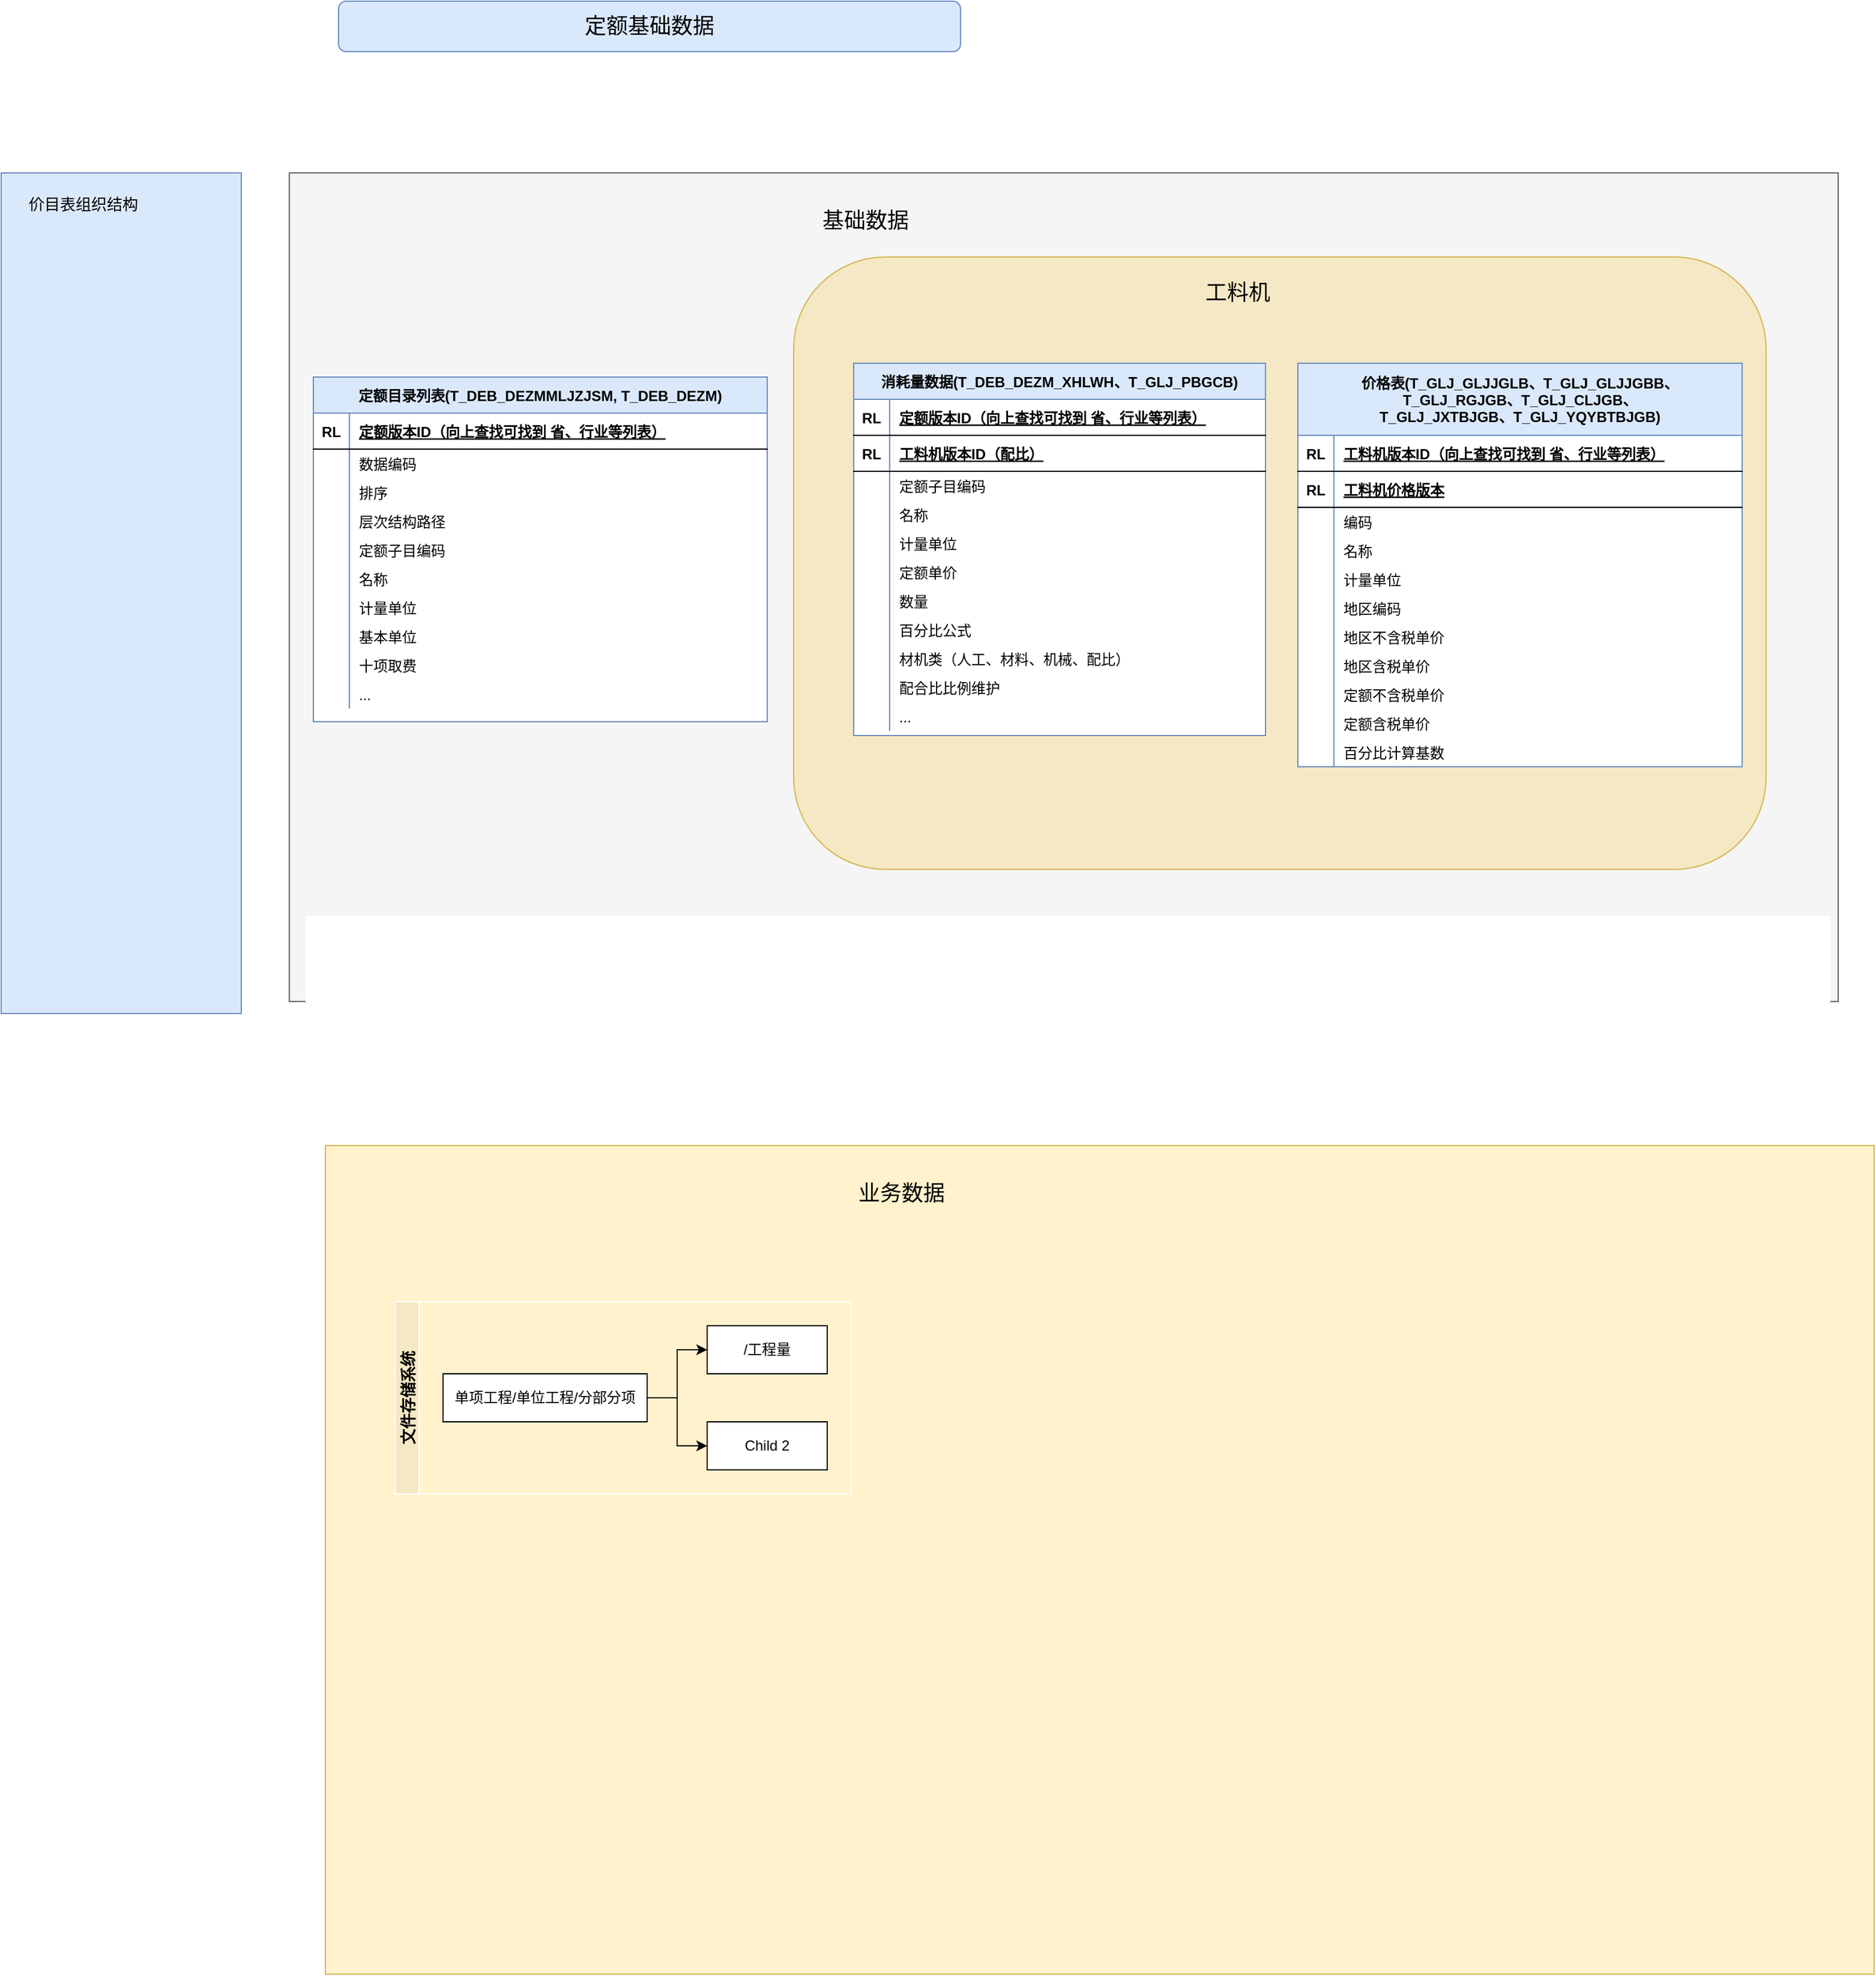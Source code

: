 <mxfile version="15.3.7" type="github">
  <diagram id="z3O7KY8zu0FNePKKX8sA" name="第 1 页">
    <mxGraphModel dx="1782" dy="1140" grid="1" gridSize="10" guides="1" tooltips="1" connect="1" arrows="1" fold="1" page="1" pageScale="1" pageWidth="827" pageHeight="1169" math="0" shadow="0">
      <root>
        <mxCell id="0" />
        <mxCell id="1" parent="0" />
        <mxCell id="youQ26tibhnT-pj0xiDj-103" value="" style="rounded=0;whiteSpace=wrap;html=1;shadow=0;sketch=0;fontSize=13;fillColor=#f5f5f5;strokeColor=#666666;fontColor=#333333;" vertex="1" parent="1">
          <mxGeometry x="260" y="150" width="1290" height="690" as="geometry" />
        </mxCell>
        <mxCell id="youQ26tibhnT-pj0xiDj-1" value="&lt;font style=&quot;font-size: 18px&quot;&gt;定额基础数据&lt;/font&gt;" style="rounded=1;whiteSpace=wrap;html=1;fontFamily=Verdana;fontSize=9;fontColor=#000000;fillColor=#dae8fc;strokeColor=#6c8ebf;" vertex="1" parent="1">
          <mxGeometry x="301" y="7" width="518" height="42" as="geometry" />
        </mxCell>
        <mxCell id="youQ26tibhnT-pj0xiDj-2" value="定额目录列表(T_DEB_DEZMMLJZJSM, T_DEB_DEZM)" style="shape=table;startSize=30;container=1;collapsible=1;childLayout=tableLayout;fixedRows=1;rowLines=0;fontStyle=1;align=center;resizeLast=1;fillColor=#dae8fc;strokeColor=#6c8ebf;shadow=0;rounded=0;sketch=0;swimlaneFillColor=default;" vertex="1" parent="1">
          <mxGeometry x="280" y="320" width="378" height="287" as="geometry">
            <mxRectangle x="770" y="98" width="140" height="28" as="alternateBounds" />
          </mxGeometry>
        </mxCell>
        <mxCell id="youQ26tibhnT-pj0xiDj-3" value="" style="shape=partialRectangle;collapsible=0;dropTarget=0;pointerEvents=0;fillColor=none;top=0;left=0;bottom=1;right=0;points=[[0,0.5],[1,0.5]];portConstraint=eastwest;" vertex="1" parent="youQ26tibhnT-pj0xiDj-2">
          <mxGeometry y="30" width="378" height="30" as="geometry" />
        </mxCell>
        <mxCell id="youQ26tibhnT-pj0xiDj-4" value="RL" style="shape=partialRectangle;connectable=0;fillColor=none;top=0;left=0;bottom=0;right=0;fontStyle=1;overflow=hidden;" vertex="1" parent="youQ26tibhnT-pj0xiDj-3">
          <mxGeometry width="30" height="30" as="geometry">
            <mxRectangle width="30" height="30" as="alternateBounds" />
          </mxGeometry>
        </mxCell>
        <mxCell id="youQ26tibhnT-pj0xiDj-5" value="定额版本ID（向上查找可找到 省、行业等列表）" style="shape=partialRectangle;connectable=0;fillColor=none;top=0;left=0;bottom=0;right=0;align=left;spacingLeft=6;fontStyle=5;overflow=hidden;" vertex="1" parent="youQ26tibhnT-pj0xiDj-3">
          <mxGeometry x="30" width="348" height="30" as="geometry">
            <mxRectangle width="348" height="30" as="alternateBounds" />
          </mxGeometry>
        </mxCell>
        <mxCell id="youQ26tibhnT-pj0xiDj-6" value="" style="shape=partialRectangle;collapsible=0;dropTarget=0;pointerEvents=0;fillColor=none;top=0;left=0;bottom=0;right=0;points=[[0,0.5],[1,0.5]];portConstraint=eastwest;" vertex="1" parent="youQ26tibhnT-pj0xiDj-2">
          <mxGeometry y="60" width="378" height="24" as="geometry" />
        </mxCell>
        <mxCell id="youQ26tibhnT-pj0xiDj-7" value="" style="shape=partialRectangle;connectable=0;fillColor=none;top=0;left=0;bottom=0;right=0;editable=1;overflow=hidden;" vertex="1" parent="youQ26tibhnT-pj0xiDj-6">
          <mxGeometry width="30" height="24" as="geometry">
            <mxRectangle width="30" height="24" as="alternateBounds" />
          </mxGeometry>
        </mxCell>
        <mxCell id="youQ26tibhnT-pj0xiDj-8" value="数据编码" style="shape=partialRectangle;connectable=0;fillColor=none;top=0;left=0;bottom=0;right=0;align=left;spacingLeft=6;overflow=hidden;" vertex="1" parent="youQ26tibhnT-pj0xiDj-6">
          <mxGeometry x="30" width="348" height="24" as="geometry">
            <mxRectangle width="348" height="24" as="alternateBounds" />
          </mxGeometry>
        </mxCell>
        <mxCell id="youQ26tibhnT-pj0xiDj-9" value="" style="shape=partialRectangle;collapsible=0;dropTarget=0;pointerEvents=0;fillColor=none;top=0;left=0;bottom=0;right=0;points=[[0,0.5],[1,0.5]];portConstraint=eastwest;" vertex="1" parent="youQ26tibhnT-pj0xiDj-2">
          <mxGeometry y="84" width="378" height="24" as="geometry" />
        </mxCell>
        <mxCell id="youQ26tibhnT-pj0xiDj-10" value="" style="shape=partialRectangle;connectable=0;fillColor=none;top=0;left=0;bottom=0;right=0;editable=1;overflow=hidden;" vertex="1" parent="youQ26tibhnT-pj0xiDj-9">
          <mxGeometry width="30" height="24" as="geometry">
            <mxRectangle width="30" height="24" as="alternateBounds" />
          </mxGeometry>
        </mxCell>
        <mxCell id="youQ26tibhnT-pj0xiDj-11" value="排序" style="shape=partialRectangle;connectable=0;fillColor=none;top=0;left=0;bottom=0;right=0;align=left;spacingLeft=6;overflow=hidden;" vertex="1" parent="youQ26tibhnT-pj0xiDj-9">
          <mxGeometry x="30" width="348" height="24" as="geometry">
            <mxRectangle width="348" height="24" as="alternateBounds" />
          </mxGeometry>
        </mxCell>
        <mxCell id="youQ26tibhnT-pj0xiDj-12" value="" style="shape=partialRectangle;collapsible=0;dropTarget=0;pointerEvents=0;fillColor=none;top=0;left=0;bottom=0;right=0;points=[[0,0.5],[1,0.5]];portConstraint=eastwest;" vertex="1" parent="youQ26tibhnT-pj0xiDj-2">
          <mxGeometry y="108" width="378" height="24" as="geometry" />
        </mxCell>
        <mxCell id="youQ26tibhnT-pj0xiDj-13" value="" style="shape=partialRectangle;connectable=0;fillColor=none;top=0;left=0;bottom=0;right=0;editable=1;overflow=hidden;" vertex="1" parent="youQ26tibhnT-pj0xiDj-12">
          <mxGeometry width="30" height="24" as="geometry">
            <mxRectangle width="30" height="24" as="alternateBounds" />
          </mxGeometry>
        </mxCell>
        <mxCell id="youQ26tibhnT-pj0xiDj-14" value="层次结构路径" style="shape=partialRectangle;connectable=0;fillColor=none;top=0;left=0;bottom=0;right=0;align=left;spacingLeft=6;overflow=hidden;" vertex="1" parent="youQ26tibhnT-pj0xiDj-12">
          <mxGeometry x="30" width="348" height="24" as="geometry">
            <mxRectangle width="348" height="24" as="alternateBounds" />
          </mxGeometry>
        </mxCell>
        <mxCell id="youQ26tibhnT-pj0xiDj-15" value="" style="shape=partialRectangle;collapsible=0;dropTarget=0;pointerEvents=0;fillColor=none;top=0;left=0;bottom=0;right=0;points=[[0,0.5],[1,0.5]];portConstraint=eastwest;" vertex="1" parent="youQ26tibhnT-pj0xiDj-2">
          <mxGeometry y="132" width="378" height="24" as="geometry" />
        </mxCell>
        <mxCell id="youQ26tibhnT-pj0xiDj-16" value="" style="shape=partialRectangle;connectable=0;fillColor=none;top=0;left=0;bottom=0;right=0;editable=1;overflow=hidden;" vertex="1" parent="youQ26tibhnT-pj0xiDj-15">
          <mxGeometry width="30" height="24" as="geometry">
            <mxRectangle width="30" height="24" as="alternateBounds" />
          </mxGeometry>
        </mxCell>
        <mxCell id="youQ26tibhnT-pj0xiDj-17" value="定额子目编码" style="shape=partialRectangle;connectable=0;fillColor=none;top=0;left=0;bottom=0;right=0;align=left;spacingLeft=6;overflow=hidden;" vertex="1" parent="youQ26tibhnT-pj0xiDj-15">
          <mxGeometry x="30" width="348" height="24" as="geometry">
            <mxRectangle width="348" height="24" as="alternateBounds" />
          </mxGeometry>
        </mxCell>
        <mxCell id="youQ26tibhnT-pj0xiDj-18" value="" style="shape=partialRectangle;collapsible=0;dropTarget=0;pointerEvents=0;fillColor=none;top=0;left=0;bottom=0;right=0;points=[[0,0.5],[1,0.5]];portConstraint=eastwest;" vertex="1" parent="youQ26tibhnT-pj0xiDj-2">
          <mxGeometry y="156" width="378" height="24" as="geometry" />
        </mxCell>
        <mxCell id="youQ26tibhnT-pj0xiDj-19" value="" style="shape=partialRectangle;connectable=0;fillColor=none;top=0;left=0;bottom=0;right=0;editable=1;overflow=hidden;" vertex="1" parent="youQ26tibhnT-pj0xiDj-18">
          <mxGeometry width="30" height="24" as="geometry">
            <mxRectangle width="30" height="24" as="alternateBounds" />
          </mxGeometry>
        </mxCell>
        <mxCell id="youQ26tibhnT-pj0xiDj-20" value="名称" style="shape=partialRectangle;connectable=0;fillColor=none;top=0;left=0;bottom=0;right=0;align=left;spacingLeft=6;overflow=hidden;" vertex="1" parent="youQ26tibhnT-pj0xiDj-18">
          <mxGeometry x="30" width="348" height="24" as="geometry">
            <mxRectangle width="348" height="24" as="alternateBounds" />
          </mxGeometry>
        </mxCell>
        <mxCell id="youQ26tibhnT-pj0xiDj-21" value="" style="shape=partialRectangle;collapsible=0;dropTarget=0;pointerEvents=0;fillColor=none;top=0;left=0;bottom=0;right=0;points=[[0,0.5],[1,0.5]];portConstraint=eastwest;" vertex="1" parent="youQ26tibhnT-pj0xiDj-2">
          <mxGeometry y="180" width="378" height="24" as="geometry" />
        </mxCell>
        <mxCell id="youQ26tibhnT-pj0xiDj-22" value="" style="shape=partialRectangle;connectable=0;fillColor=none;top=0;left=0;bottom=0;right=0;editable=1;overflow=hidden;" vertex="1" parent="youQ26tibhnT-pj0xiDj-21">
          <mxGeometry width="30" height="24" as="geometry">
            <mxRectangle width="30" height="24" as="alternateBounds" />
          </mxGeometry>
        </mxCell>
        <mxCell id="youQ26tibhnT-pj0xiDj-23" value="计量单位" style="shape=partialRectangle;connectable=0;fillColor=none;top=0;left=0;bottom=0;right=0;align=left;spacingLeft=6;overflow=hidden;" vertex="1" parent="youQ26tibhnT-pj0xiDj-21">
          <mxGeometry x="30" width="348" height="24" as="geometry">
            <mxRectangle width="348" height="24" as="alternateBounds" />
          </mxGeometry>
        </mxCell>
        <mxCell id="youQ26tibhnT-pj0xiDj-24" value="" style="shape=partialRectangle;collapsible=0;dropTarget=0;pointerEvents=0;fillColor=none;top=0;left=0;bottom=0;right=0;points=[[0,0.5],[1,0.5]];portConstraint=eastwest;" vertex="1" parent="youQ26tibhnT-pj0xiDj-2">
          <mxGeometry y="204" width="378" height="24" as="geometry" />
        </mxCell>
        <mxCell id="youQ26tibhnT-pj0xiDj-25" value="" style="shape=partialRectangle;connectable=0;fillColor=none;top=0;left=0;bottom=0;right=0;editable=1;overflow=hidden;" vertex="1" parent="youQ26tibhnT-pj0xiDj-24">
          <mxGeometry width="30" height="24" as="geometry">
            <mxRectangle width="30" height="24" as="alternateBounds" />
          </mxGeometry>
        </mxCell>
        <mxCell id="youQ26tibhnT-pj0xiDj-26" value="基本单位" style="shape=partialRectangle;connectable=0;fillColor=none;top=0;left=0;bottom=0;right=0;align=left;spacingLeft=6;overflow=hidden;" vertex="1" parent="youQ26tibhnT-pj0xiDj-24">
          <mxGeometry x="30" width="348" height="24" as="geometry">
            <mxRectangle width="348" height="24" as="alternateBounds" />
          </mxGeometry>
        </mxCell>
        <mxCell id="youQ26tibhnT-pj0xiDj-27" value="" style="shape=partialRectangle;collapsible=0;dropTarget=0;pointerEvents=0;fillColor=none;top=0;left=0;bottom=0;right=0;points=[[0,0.5],[1,0.5]];portConstraint=eastwest;" vertex="1" parent="youQ26tibhnT-pj0xiDj-2">
          <mxGeometry y="228" width="378" height="24" as="geometry" />
        </mxCell>
        <mxCell id="youQ26tibhnT-pj0xiDj-28" value="" style="shape=partialRectangle;connectable=0;fillColor=none;top=0;left=0;bottom=0;right=0;editable=1;overflow=hidden;" vertex="1" parent="youQ26tibhnT-pj0xiDj-27">
          <mxGeometry width="30" height="24" as="geometry">
            <mxRectangle width="30" height="24" as="alternateBounds" />
          </mxGeometry>
        </mxCell>
        <mxCell id="youQ26tibhnT-pj0xiDj-29" value="十项取费" style="shape=partialRectangle;connectable=0;fillColor=none;top=0;left=0;bottom=0;right=0;align=left;spacingLeft=6;overflow=hidden;" vertex="1" parent="youQ26tibhnT-pj0xiDj-27">
          <mxGeometry x="30" width="348" height="24" as="geometry">
            <mxRectangle width="348" height="24" as="alternateBounds" />
          </mxGeometry>
        </mxCell>
        <mxCell id="youQ26tibhnT-pj0xiDj-30" value="" style="shape=partialRectangle;collapsible=0;dropTarget=0;pointerEvents=0;fillColor=none;top=0;left=0;bottom=0;right=0;points=[[0,0.5],[1,0.5]];portConstraint=eastwest;" vertex="1" parent="youQ26tibhnT-pj0xiDj-2">
          <mxGeometry y="252" width="378" height="24" as="geometry" />
        </mxCell>
        <mxCell id="youQ26tibhnT-pj0xiDj-31" value="" style="shape=partialRectangle;connectable=0;fillColor=none;top=0;left=0;bottom=0;right=0;editable=1;overflow=hidden;" vertex="1" parent="youQ26tibhnT-pj0xiDj-30">
          <mxGeometry width="30" height="24" as="geometry">
            <mxRectangle width="30" height="24" as="alternateBounds" />
          </mxGeometry>
        </mxCell>
        <mxCell id="youQ26tibhnT-pj0xiDj-32" value="..." style="shape=partialRectangle;connectable=0;fillColor=none;top=0;left=0;bottom=0;right=0;align=left;spacingLeft=6;overflow=hidden;" vertex="1" parent="youQ26tibhnT-pj0xiDj-30">
          <mxGeometry x="30" width="348" height="24" as="geometry">
            <mxRectangle width="348" height="24" as="alternateBounds" />
          </mxGeometry>
        </mxCell>
        <mxCell id="youQ26tibhnT-pj0xiDj-102" value="&lt;font style=&quot;font-size: 18px&quot;&gt;基础数据&lt;/font&gt;" style="text;html=1;strokeColor=none;fillColor=none;align=center;verticalAlign=middle;whiteSpace=wrap;rounded=0;shadow=0;sketch=0;fontSize=13;" vertex="1" parent="1">
          <mxGeometry x="670" y="180" width="140" height="20" as="geometry" />
        </mxCell>
        <mxCell id="youQ26tibhnT-pj0xiDj-139" value="" style="rounded=1;whiteSpace=wrap;html=1;shadow=0;sketch=0;fontSize=13;fillColor=#F5E8C4;strokeColor=#d6b656;" vertex="1" parent="1">
          <mxGeometry x="680" y="220" width="810" height="510" as="geometry" />
        </mxCell>
        <mxCell id="youQ26tibhnT-pj0xiDj-104" value="消耗量数据(T_DEB_DEZM_XHLWH、T_GLJ_PBGCB)" style="shape=table;startSize=30;container=1;collapsible=1;childLayout=tableLayout;fixedRows=1;rowLines=0;fontStyle=1;align=center;resizeLast=1;fillColor=#dae8fc;strokeColor=#6c8ebf;shadow=0;rounded=0;sketch=0;swimlaneFillColor=default;" vertex="1" parent="1">
          <mxGeometry x="730" y="308.5" width="343" height="310" as="geometry">
            <mxRectangle x="770" y="98" width="140" height="28" as="alternateBounds" />
          </mxGeometry>
        </mxCell>
        <mxCell id="youQ26tibhnT-pj0xiDj-105" value="" style="shape=partialRectangle;collapsible=0;dropTarget=0;pointerEvents=0;fillColor=none;top=0;left=0;bottom=1;right=0;points=[[0,0.5],[1,0.5]];portConstraint=eastwest;" vertex="1" parent="youQ26tibhnT-pj0xiDj-104">
          <mxGeometry y="30" width="343" height="30" as="geometry" />
        </mxCell>
        <mxCell id="youQ26tibhnT-pj0xiDj-106" value="RL" style="shape=partialRectangle;connectable=0;fillColor=none;top=0;left=0;bottom=0;right=0;fontStyle=1;overflow=hidden;" vertex="1" parent="youQ26tibhnT-pj0xiDj-105">
          <mxGeometry width="30" height="30" as="geometry">
            <mxRectangle width="30" height="30" as="alternateBounds" />
          </mxGeometry>
        </mxCell>
        <mxCell id="youQ26tibhnT-pj0xiDj-107" value="定额版本ID（向上查找可找到 省、行业等列表）" style="shape=partialRectangle;connectable=0;fillColor=none;top=0;left=0;bottom=0;right=0;align=left;spacingLeft=6;fontStyle=5;overflow=hidden;" vertex="1" parent="youQ26tibhnT-pj0xiDj-105">
          <mxGeometry x="30" width="313" height="30" as="geometry">
            <mxRectangle width="313" height="30" as="alternateBounds" />
          </mxGeometry>
        </mxCell>
        <mxCell id="youQ26tibhnT-pj0xiDj-135" value="" style="shape=partialRectangle;collapsible=0;dropTarget=0;pointerEvents=0;fillColor=none;top=0;left=0;bottom=1;right=0;points=[[0,0.5],[1,0.5]];portConstraint=eastwest;" vertex="1" parent="youQ26tibhnT-pj0xiDj-104">
          <mxGeometry y="60" width="343" height="30" as="geometry" />
        </mxCell>
        <mxCell id="youQ26tibhnT-pj0xiDj-136" value="RL" style="shape=partialRectangle;connectable=0;fillColor=none;top=0;left=0;bottom=0;right=0;fontStyle=1;overflow=hidden;" vertex="1" parent="youQ26tibhnT-pj0xiDj-135">
          <mxGeometry width="30" height="30" as="geometry">
            <mxRectangle width="30" height="30" as="alternateBounds" />
          </mxGeometry>
        </mxCell>
        <mxCell id="youQ26tibhnT-pj0xiDj-137" value="工料机版本ID（配比）" style="shape=partialRectangle;connectable=0;fillColor=none;top=0;left=0;bottom=0;right=0;align=left;spacingLeft=6;fontStyle=5;overflow=hidden;" vertex="1" parent="youQ26tibhnT-pj0xiDj-135">
          <mxGeometry x="30" width="313" height="30" as="geometry">
            <mxRectangle width="313" height="30" as="alternateBounds" />
          </mxGeometry>
        </mxCell>
        <mxCell id="youQ26tibhnT-pj0xiDj-108" value="" style="shape=partialRectangle;collapsible=0;dropTarget=0;pointerEvents=0;fillColor=none;top=0;left=0;bottom=0;right=0;points=[[0,0.5],[1,0.5]];portConstraint=eastwest;" vertex="1" parent="youQ26tibhnT-pj0xiDj-104">
          <mxGeometry y="90" width="343" height="24" as="geometry" />
        </mxCell>
        <mxCell id="youQ26tibhnT-pj0xiDj-109" value="" style="shape=partialRectangle;connectable=0;fillColor=none;top=0;left=0;bottom=0;right=0;editable=1;overflow=hidden;" vertex="1" parent="youQ26tibhnT-pj0xiDj-108">
          <mxGeometry width="30" height="24" as="geometry">
            <mxRectangle width="30" height="24" as="alternateBounds" />
          </mxGeometry>
        </mxCell>
        <mxCell id="youQ26tibhnT-pj0xiDj-110" value="定额子目编码" style="shape=partialRectangle;connectable=0;fillColor=none;top=0;left=0;bottom=0;right=0;align=left;spacingLeft=6;overflow=hidden;" vertex="1" parent="youQ26tibhnT-pj0xiDj-108">
          <mxGeometry x="30" width="313" height="24" as="geometry">
            <mxRectangle width="313" height="24" as="alternateBounds" />
          </mxGeometry>
        </mxCell>
        <mxCell id="youQ26tibhnT-pj0xiDj-111" value="" style="shape=partialRectangle;collapsible=0;dropTarget=0;pointerEvents=0;fillColor=none;top=0;left=0;bottom=0;right=0;points=[[0,0.5],[1,0.5]];portConstraint=eastwest;" vertex="1" parent="youQ26tibhnT-pj0xiDj-104">
          <mxGeometry y="114" width="343" height="24" as="geometry" />
        </mxCell>
        <mxCell id="youQ26tibhnT-pj0xiDj-112" value="" style="shape=partialRectangle;connectable=0;fillColor=none;top=0;left=0;bottom=0;right=0;editable=1;overflow=hidden;" vertex="1" parent="youQ26tibhnT-pj0xiDj-111">
          <mxGeometry width="30" height="24" as="geometry">
            <mxRectangle width="30" height="24" as="alternateBounds" />
          </mxGeometry>
        </mxCell>
        <mxCell id="youQ26tibhnT-pj0xiDj-113" value="名称" style="shape=partialRectangle;connectable=0;fillColor=none;top=0;left=0;bottom=0;right=0;align=left;spacingLeft=6;overflow=hidden;" vertex="1" parent="youQ26tibhnT-pj0xiDj-111">
          <mxGeometry x="30" width="313" height="24" as="geometry">
            <mxRectangle width="313" height="24" as="alternateBounds" />
          </mxGeometry>
        </mxCell>
        <mxCell id="youQ26tibhnT-pj0xiDj-114" value="" style="shape=partialRectangle;collapsible=0;dropTarget=0;pointerEvents=0;fillColor=none;top=0;left=0;bottom=0;right=0;points=[[0,0.5],[1,0.5]];portConstraint=eastwest;" vertex="1" parent="youQ26tibhnT-pj0xiDj-104">
          <mxGeometry y="138" width="343" height="24" as="geometry" />
        </mxCell>
        <mxCell id="youQ26tibhnT-pj0xiDj-115" value="" style="shape=partialRectangle;connectable=0;fillColor=none;top=0;left=0;bottom=0;right=0;editable=1;overflow=hidden;" vertex="1" parent="youQ26tibhnT-pj0xiDj-114">
          <mxGeometry width="30" height="24" as="geometry">
            <mxRectangle width="30" height="24" as="alternateBounds" />
          </mxGeometry>
        </mxCell>
        <mxCell id="youQ26tibhnT-pj0xiDj-116" value="计量单位" style="shape=partialRectangle;connectable=0;fillColor=none;top=0;left=0;bottom=0;right=0;align=left;spacingLeft=6;overflow=hidden;" vertex="1" parent="youQ26tibhnT-pj0xiDj-114">
          <mxGeometry x="30" width="313" height="24" as="geometry">
            <mxRectangle width="313" height="24" as="alternateBounds" />
          </mxGeometry>
        </mxCell>
        <mxCell id="youQ26tibhnT-pj0xiDj-117" value="" style="shape=partialRectangle;collapsible=0;dropTarget=0;pointerEvents=0;fillColor=none;top=0;left=0;bottom=0;right=0;points=[[0,0.5],[1,0.5]];portConstraint=eastwest;" vertex="1" parent="youQ26tibhnT-pj0xiDj-104">
          <mxGeometry y="162" width="343" height="24" as="geometry" />
        </mxCell>
        <mxCell id="youQ26tibhnT-pj0xiDj-118" value="" style="shape=partialRectangle;connectable=0;fillColor=none;top=0;left=0;bottom=0;right=0;editable=1;overflow=hidden;" vertex="1" parent="youQ26tibhnT-pj0xiDj-117">
          <mxGeometry width="30" height="24" as="geometry">
            <mxRectangle width="30" height="24" as="alternateBounds" />
          </mxGeometry>
        </mxCell>
        <mxCell id="youQ26tibhnT-pj0xiDj-119" value="定额单价" style="shape=partialRectangle;connectable=0;fillColor=none;top=0;left=0;bottom=0;right=0;align=left;spacingLeft=6;overflow=hidden;" vertex="1" parent="youQ26tibhnT-pj0xiDj-117">
          <mxGeometry x="30" width="313" height="24" as="geometry">
            <mxRectangle width="313" height="24" as="alternateBounds" />
          </mxGeometry>
        </mxCell>
        <mxCell id="youQ26tibhnT-pj0xiDj-120" value="" style="shape=partialRectangle;collapsible=0;dropTarget=0;pointerEvents=0;fillColor=none;top=0;left=0;bottom=0;right=0;points=[[0,0.5],[1,0.5]];portConstraint=eastwest;" vertex="1" parent="youQ26tibhnT-pj0xiDj-104">
          <mxGeometry y="186" width="343" height="24" as="geometry" />
        </mxCell>
        <mxCell id="youQ26tibhnT-pj0xiDj-121" value="" style="shape=partialRectangle;connectable=0;fillColor=none;top=0;left=0;bottom=0;right=0;editable=1;overflow=hidden;" vertex="1" parent="youQ26tibhnT-pj0xiDj-120">
          <mxGeometry width="30" height="24" as="geometry">
            <mxRectangle width="30" height="24" as="alternateBounds" />
          </mxGeometry>
        </mxCell>
        <mxCell id="youQ26tibhnT-pj0xiDj-122" value="数量" style="shape=partialRectangle;connectable=0;fillColor=none;top=0;left=0;bottom=0;right=0;align=left;spacingLeft=6;overflow=hidden;" vertex="1" parent="youQ26tibhnT-pj0xiDj-120">
          <mxGeometry x="30" width="313" height="24" as="geometry">
            <mxRectangle width="313" height="24" as="alternateBounds" />
          </mxGeometry>
        </mxCell>
        <mxCell id="youQ26tibhnT-pj0xiDj-123" value="" style="shape=partialRectangle;collapsible=0;dropTarget=0;pointerEvents=0;fillColor=none;top=0;left=0;bottom=0;right=0;points=[[0,0.5],[1,0.5]];portConstraint=eastwest;" vertex="1" parent="youQ26tibhnT-pj0xiDj-104">
          <mxGeometry y="210" width="343" height="24" as="geometry" />
        </mxCell>
        <mxCell id="youQ26tibhnT-pj0xiDj-124" value="" style="shape=partialRectangle;connectable=0;fillColor=none;top=0;left=0;bottom=0;right=0;editable=1;overflow=hidden;" vertex="1" parent="youQ26tibhnT-pj0xiDj-123">
          <mxGeometry width="30" height="24" as="geometry">
            <mxRectangle width="30" height="24" as="alternateBounds" />
          </mxGeometry>
        </mxCell>
        <mxCell id="youQ26tibhnT-pj0xiDj-125" value="百分比公式" style="shape=partialRectangle;connectable=0;fillColor=none;top=0;left=0;bottom=0;right=0;align=left;spacingLeft=6;overflow=hidden;" vertex="1" parent="youQ26tibhnT-pj0xiDj-123">
          <mxGeometry x="30" width="313" height="24" as="geometry">
            <mxRectangle width="313" height="24" as="alternateBounds" />
          </mxGeometry>
        </mxCell>
        <mxCell id="youQ26tibhnT-pj0xiDj-126" value="" style="shape=partialRectangle;collapsible=0;dropTarget=0;pointerEvents=0;fillColor=none;top=0;left=0;bottom=0;right=0;points=[[0,0.5],[1,0.5]];portConstraint=eastwest;" vertex="1" parent="youQ26tibhnT-pj0xiDj-104">
          <mxGeometry y="234" width="343" height="24" as="geometry" />
        </mxCell>
        <mxCell id="youQ26tibhnT-pj0xiDj-127" value="" style="shape=partialRectangle;connectable=0;fillColor=none;top=0;left=0;bottom=0;right=0;editable=1;overflow=hidden;" vertex="1" parent="youQ26tibhnT-pj0xiDj-126">
          <mxGeometry width="30" height="24" as="geometry">
            <mxRectangle width="30" height="24" as="alternateBounds" />
          </mxGeometry>
        </mxCell>
        <mxCell id="youQ26tibhnT-pj0xiDj-128" value="材机类（人工、材料、机械、配比）" style="shape=partialRectangle;connectable=0;fillColor=none;top=0;left=0;bottom=0;right=0;align=left;spacingLeft=6;overflow=hidden;" vertex="1" parent="youQ26tibhnT-pj0xiDj-126">
          <mxGeometry x="30" width="313" height="24" as="geometry">
            <mxRectangle width="313" height="24" as="alternateBounds" />
          </mxGeometry>
        </mxCell>
        <mxCell id="youQ26tibhnT-pj0xiDj-129" value="" style="shape=partialRectangle;collapsible=0;dropTarget=0;pointerEvents=0;fillColor=none;top=0;left=0;bottom=0;right=0;points=[[0,0.5],[1,0.5]];portConstraint=eastwest;" vertex="1" parent="youQ26tibhnT-pj0xiDj-104">
          <mxGeometry y="258" width="343" height="24" as="geometry" />
        </mxCell>
        <mxCell id="youQ26tibhnT-pj0xiDj-130" value="" style="shape=partialRectangle;connectable=0;fillColor=none;top=0;left=0;bottom=0;right=0;editable=1;overflow=hidden;" vertex="1" parent="youQ26tibhnT-pj0xiDj-129">
          <mxGeometry width="30" height="24" as="geometry">
            <mxRectangle width="30" height="24" as="alternateBounds" />
          </mxGeometry>
        </mxCell>
        <mxCell id="youQ26tibhnT-pj0xiDj-131" value="配合比比例维护" style="shape=partialRectangle;connectable=0;fillColor=none;top=0;left=0;bottom=0;right=0;align=left;spacingLeft=6;overflow=hidden;" vertex="1" parent="youQ26tibhnT-pj0xiDj-129">
          <mxGeometry x="30" width="313" height="24" as="geometry">
            <mxRectangle width="313" height="24" as="alternateBounds" />
          </mxGeometry>
        </mxCell>
        <mxCell id="youQ26tibhnT-pj0xiDj-132" value="" style="shape=partialRectangle;collapsible=0;dropTarget=0;pointerEvents=0;fillColor=none;top=0;left=0;bottom=0;right=0;points=[[0,0.5],[1,0.5]];portConstraint=eastwest;" vertex="1" parent="youQ26tibhnT-pj0xiDj-104">
          <mxGeometry y="282" width="343" height="24" as="geometry" />
        </mxCell>
        <mxCell id="youQ26tibhnT-pj0xiDj-133" value="" style="shape=partialRectangle;connectable=0;fillColor=none;top=0;left=0;bottom=0;right=0;editable=1;overflow=hidden;" vertex="1" parent="youQ26tibhnT-pj0xiDj-132">
          <mxGeometry width="30" height="24" as="geometry">
            <mxRectangle width="30" height="24" as="alternateBounds" />
          </mxGeometry>
        </mxCell>
        <mxCell id="youQ26tibhnT-pj0xiDj-134" value="..." style="shape=partialRectangle;connectable=0;fillColor=none;top=0;left=0;bottom=0;right=0;align=left;spacingLeft=6;overflow=hidden;" vertex="1" parent="youQ26tibhnT-pj0xiDj-132">
          <mxGeometry x="30" width="313" height="24" as="geometry">
            <mxRectangle width="313" height="24" as="alternateBounds" />
          </mxGeometry>
        </mxCell>
        <mxCell id="youQ26tibhnT-pj0xiDj-140" value="&lt;span style=&quot;font-size: 18px&quot;&gt;工料机&lt;/span&gt;" style="text;html=1;strokeColor=none;fillColor=none;align=center;verticalAlign=middle;whiteSpace=wrap;rounded=0;shadow=0;sketch=0;fontSize=13;" vertex="1" parent="1">
          <mxGeometry x="980" y="240" width="140" height="20" as="geometry" />
        </mxCell>
        <mxCell id="youQ26tibhnT-pj0xiDj-141" value="价格表(T_GLJ_GLJJGLB、T_GLJ_GLJJGBB、&#xa;T_GLJ_RGJGB、T_GLJ_CLJGB、&#xa;T_GLJ_JXTBJGB、T_GLJ_YQYBTBJGB)" style="shape=table;startSize=60;container=1;collapsible=1;childLayout=tableLayout;fixedRows=1;rowLines=0;fontStyle=1;align=center;resizeLast=1;fillColor=#dae8fc;strokeColor=#6c8ebf;shadow=0;rounded=0;sketch=0;swimlaneFillColor=default;" vertex="1" parent="1">
          <mxGeometry x="1100" y="308.5" width="370" height="336" as="geometry">
            <mxRectangle x="770" y="98" width="140" height="28" as="alternateBounds" />
          </mxGeometry>
        </mxCell>
        <mxCell id="youQ26tibhnT-pj0xiDj-142" value="" style="shape=partialRectangle;collapsible=0;dropTarget=0;pointerEvents=0;fillColor=none;top=0;left=0;bottom=1;right=0;points=[[0,0.5],[1,0.5]];portConstraint=eastwest;" vertex="1" parent="youQ26tibhnT-pj0xiDj-141">
          <mxGeometry y="60" width="370" height="30" as="geometry" />
        </mxCell>
        <mxCell id="youQ26tibhnT-pj0xiDj-143" value="RL" style="shape=partialRectangle;connectable=0;fillColor=none;top=0;left=0;bottom=0;right=0;fontStyle=1;overflow=hidden;" vertex="1" parent="youQ26tibhnT-pj0xiDj-142">
          <mxGeometry width="30" height="30" as="geometry">
            <mxRectangle width="30" height="30" as="alternateBounds" />
          </mxGeometry>
        </mxCell>
        <mxCell id="youQ26tibhnT-pj0xiDj-144" value="工料机版本ID（向上查找可找到 省、行业等列表）" style="shape=partialRectangle;connectable=0;fillColor=none;top=0;left=0;bottom=0;right=0;align=left;spacingLeft=6;fontStyle=5;overflow=hidden;" vertex="1" parent="youQ26tibhnT-pj0xiDj-142">
          <mxGeometry x="30" width="340" height="30" as="geometry">
            <mxRectangle width="340" height="30" as="alternateBounds" />
          </mxGeometry>
        </mxCell>
        <mxCell id="youQ26tibhnT-pj0xiDj-145" value="" style="shape=partialRectangle;collapsible=0;dropTarget=0;pointerEvents=0;fillColor=none;top=0;left=0;bottom=1;right=0;points=[[0,0.5],[1,0.5]];portConstraint=eastwest;" vertex="1" parent="youQ26tibhnT-pj0xiDj-141">
          <mxGeometry y="90" width="370" height="30" as="geometry" />
        </mxCell>
        <mxCell id="youQ26tibhnT-pj0xiDj-146" value="RL" style="shape=partialRectangle;connectable=0;fillColor=none;top=0;left=0;bottom=0;right=0;fontStyle=1;overflow=hidden;" vertex="1" parent="youQ26tibhnT-pj0xiDj-145">
          <mxGeometry width="30" height="30" as="geometry">
            <mxRectangle width="30" height="30" as="alternateBounds" />
          </mxGeometry>
        </mxCell>
        <mxCell id="youQ26tibhnT-pj0xiDj-147" value="工料机价格版本" style="shape=partialRectangle;connectable=0;fillColor=none;top=0;left=0;bottom=0;right=0;align=left;spacingLeft=6;fontStyle=5;overflow=hidden;" vertex="1" parent="youQ26tibhnT-pj0xiDj-145">
          <mxGeometry x="30" width="340" height="30" as="geometry">
            <mxRectangle width="340" height="30" as="alternateBounds" />
          </mxGeometry>
        </mxCell>
        <mxCell id="youQ26tibhnT-pj0xiDj-148" value="" style="shape=partialRectangle;collapsible=0;dropTarget=0;pointerEvents=0;fillColor=none;top=0;left=0;bottom=0;right=0;points=[[0,0.5],[1,0.5]];portConstraint=eastwest;" vertex="1" parent="youQ26tibhnT-pj0xiDj-141">
          <mxGeometry y="120" width="370" height="24" as="geometry" />
        </mxCell>
        <mxCell id="youQ26tibhnT-pj0xiDj-149" value="" style="shape=partialRectangle;connectable=0;fillColor=none;top=0;left=0;bottom=0;right=0;editable=1;overflow=hidden;" vertex="1" parent="youQ26tibhnT-pj0xiDj-148">
          <mxGeometry width="30" height="24" as="geometry">
            <mxRectangle width="30" height="24" as="alternateBounds" />
          </mxGeometry>
        </mxCell>
        <mxCell id="youQ26tibhnT-pj0xiDj-150" value="编码" style="shape=partialRectangle;connectable=0;fillColor=none;top=0;left=0;bottom=0;right=0;align=left;spacingLeft=6;overflow=hidden;" vertex="1" parent="youQ26tibhnT-pj0xiDj-148">
          <mxGeometry x="30" width="340" height="24" as="geometry">
            <mxRectangle width="340" height="24" as="alternateBounds" />
          </mxGeometry>
        </mxCell>
        <mxCell id="youQ26tibhnT-pj0xiDj-151" value="" style="shape=partialRectangle;collapsible=0;dropTarget=0;pointerEvents=0;fillColor=none;top=0;left=0;bottom=0;right=0;points=[[0,0.5],[1,0.5]];portConstraint=eastwest;" vertex="1" parent="youQ26tibhnT-pj0xiDj-141">
          <mxGeometry y="144" width="370" height="24" as="geometry" />
        </mxCell>
        <mxCell id="youQ26tibhnT-pj0xiDj-152" value="" style="shape=partialRectangle;connectable=0;fillColor=none;top=0;left=0;bottom=0;right=0;editable=1;overflow=hidden;" vertex="1" parent="youQ26tibhnT-pj0xiDj-151">
          <mxGeometry width="30" height="24" as="geometry">
            <mxRectangle width="30" height="24" as="alternateBounds" />
          </mxGeometry>
        </mxCell>
        <mxCell id="youQ26tibhnT-pj0xiDj-153" value="名称" style="shape=partialRectangle;connectable=0;fillColor=none;top=0;left=0;bottom=0;right=0;align=left;spacingLeft=6;overflow=hidden;strokeColor=#FFFFFF;" vertex="1" parent="youQ26tibhnT-pj0xiDj-151">
          <mxGeometry x="30" width="340" height="24" as="geometry">
            <mxRectangle width="340" height="24" as="alternateBounds" />
          </mxGeometry>
        </mxCell>
        <mxCell id="youQ26tibhnT-pj0xiDj-154" value="" style="shape=partialRectangle;collapsible=0;dropTarget=0;pointerEvents=0;fillColor=none;top=0;left=0;bottom=0;right=0;points=[[0,0.5],[1,0.5]];portConstraint=eastwest;" vertex="1" parent="youQ26tibhnT-pj0xiDj-141">
          <mxGeometry y="168" width="370" height="24" as="geometry" />
        </mxCell>
        <mxCell id="youQ26tibhnT-pj0xiDj-155" value="" style="shape=partialRectangle;connectable=0;fillColor=none;top=0;left=0;bottom=0;right=0;editable=1;overflow=hidden;" vertex="1" parent="youQ26tibhnT-pj0xiDj-154">
          <mxGeometry width="30" height="24" as="geometry">
            <mxRectangle width="30" height="24" as="alternateBounds" />
          </mxGeometry>
        </mxCell>
        <mxCell id="youQ26tibhnT-pj0xiDj-156" value="计量单位" style="shape=partialRectangle;connectable=0;fillColor=none;top=0;left=0;bottom=0;right=0;align=left;spacingLeft=6;overflow=hidden;" vertex="1" parent="youQ26tibhnT-pj0xiDj-154">
          <mxGeometry x="30" width="340" height="24" as="geometry">
            <mxRectangle width="340" height="24" as="alternateBounds" />
          </mxGeometry>
        </mxCell>
        <mxCell id="youQ26tibhnT-pj0xiDj-157" value="" style="shape=partialRectangle;collapsible=0;dropTarget=0;pointerEvents=0;fillColor=none;top=0;left=0;bottom=0;right=0;points=[[0,0.5],[1,0.5]];portConstraint=eastwest;" vertex="1" parent="youQ26tibhnT-pj0xiDj-141">
          <mxGeometry y="192" width="370" height="24" as="geometry" />
        </mxCell>
        <mxCell id="youQ26tibhnT-pj0xiDj-158" value="" style="shape=partialRectangle;connectable=0;fillColor=none;top=0;left=0;bottom=0;right=0;editable=1;overflow=hidden;" vertex="1" parent="youQ26tibhnT-pj0xiDj-157">
          <mxGeometry width="30" height="24" as="geometry">
            <mxRectangle width="30" height="24" as="alternateBounds" />
          </mxGeometry>
        </mxCell>
        <mxCell id="youQ26tibhnT-pj0xiDj-159" value="地区编码" style="shape=partialRectangle;connectable=0;fillColor=none;top=0;left=0;bottom=0;right=0;align=left;spacingLeft=6;overflow=hidden;" vertex="1" parent="youQ26tibhnT-pj0xiDj-157">
          <mxGeometry x="30" width="340" height="24" as="geometry">
            <mxRectangle width="340" height="24" as="alternateBounds" />
          </mxGeometry>
        </mxCell>
        <mxCell id="youQ26tibhnT-pj0xiDj-160" value="" style="shape=partialRectangle;collapsible=0;dropTarget=0;pointerEvents=0;fillColor=none;top=0;left=0;bottom=0;right=0;points=[[0,0.5],[1,0.5]];portConstraint=eastwest;" vertex="1" parent="youQ26tibhnT-pj0xiDj-141">
          <mxGeometry y="216" width="370" height="24" as="geometry" />
        </mxCell>
        <mxCell id="youQ26tibhnT-pj0xiDj-161" value="" style="shape=partialRectangle;connectable=0;fillColor=none;top=0;left=0;bottom=0;right=0;editable=1;overflow=hidden;" vertex="1" parent="youQ26tibhnT-pj0xiDj-160">
          <mxGeometry width="30" height="24" as="geometry">
            <mxRectangle width="30" height="24" as="alternateBounds" />
          </mxGeometry>
        </mxCell>
        <mxCell id="youQ26tibhnT-pj0xiDj-162" value="地区不含税单价" style="shape=partialRectangle;connectable=0;fillColor=none;top=0;left=0;bottom=0;right=0;align=left;spacingLeft=6;overflow=hidden;" vertex="1" parent="youQ26tibhnT-pj0xiDj-160">
          <mxGeometry x="30" width="340" height="24" as="geometry">
            <mxRectangle width="340" height="24" as="alternateBounds" />
          </mxGeometry>
        </mxCell>
        <mxCell id="youQ26tibhnT-pj0xiDj-163" value="" style="shape=partialRectangle;collapsible=0;dropTarget=0;pointerEvents=0;fillColor=none;top=0;left=0;bottom=0;right=0;points=[[0,0.5],[1,0.5]];portConstraint=eastwest;" vertex="1" parent="youQ26tibhnT-pj0xiDj-141">
          <mxGeometry y="240" width="370" height="24" as="geometry" />
        </mxCell>
        <mxCell id="youQ26tibhnT-pj0xiDj-164" value="" style="shape=partialRectangle;connectable=0;fillColor=none;top=0;left=0;bottom=0;right=0;editable=1;overflow=hidden;" vertex="1" parent="youQ26tibhnT-pj0xiDj-163">
          <mxGeometry width="30" height="24" as="geometry">
            <mxRectangle width="30" height="24" as="alternateBounds" />
          </mxGeometry>
        </mxCell>
        <mxCell id="youQ26tibhnT-pj0xiDj-165" value="地区含税单价" style="shape=partialRectangle;connectable=0;fillColor=none;top=0;left=0;bottom=0;right=0;align=left;spacingLeft=6;overflow=hidden;" vertex="1" parent="youQ26tibhnT-pj0xiDj-163">
          <mxGeometry x="30" width="340" height="24" as="geometry">
            <mxRectangle width="340" height="24" as="alternateBounds" />
          </mxGeometry>
        </mxCell>
        <mxCell id="youQ26tibhnT-pj0xiDj-166" value="" style="shape=partialRectangle;collapsible=0;dropTarget=0;pointerEvents=0;fillColor=none;top=0;left=0;bottom=0;right=0;points=[[0,0.5],[1,0.5]];portConstraint=eastwest;" vertex="1" parent="youQ26tibhnT-pj0xiDj-141">
          <mxGeometry y="264" width="370" height="24" as="geometry" />
        </mxCell>
        <mxCell id="youQ26tibhnT-pj0xiDj-167" value="" style="shape=partialRectangle;connectable=0;fillColor=none;top=0;left=0;bottom=0;right=0;editable=1;overflow=hidden;" vertex="1" parent="youQ26tibhnT-pj0xiDj-166">
          <mxGeometry width="30" height="24" as="geometry">
            <mxRectangle width="30" height="24" as="alternateBounds" />
          </mxGeometry>
        </mxCell>
        <mxCell id="youQ26tibhnT-pj0xiDj-168" value="定额不含税单价" style="shape=partialRectangle;connectable=0;fillColor=none;top=0;left=0;bottom=0;right=0;align=left;spacingLeft=6;overflow=hidden;" vertex="1" parent="youQ26tibhnT-pj0xiDj-166">
          <mxGeometry x="30" width="340" height="24" as="geometry">
            <mxRectangle width="340" height="24" as="alternateBounds" />
          </mxGeometry>
        </mxCell>
        <mxCell id="youQ26tibhnT-pj0xiDj-169" value="" style="shape=partialRectangle;collapsible=0;dropTarget=0;pointerEvents=0;fillColor=none;top=0;left=0;bottom=0;right=0;points=[[0,0.5],[1,0.5]];portConstraint=eastwest;" vertex="1" parent="youQ26tibhnT-pj0xiDj-141">
          <mxGeometry y="288" width="370" height="24" as="geometry" />
        </mxCell>
        <mxCell id="youQ26tibhnT-pj0xiDj-170" value="" style="shape=partialRectangle;connectable=0;fillColor=none;top=0;left=0;bottom=0;right=0;editable=1;overflow=hidden;" vertex="1" parent="youQ26tibhnT-pj0xiDj-169">
          <mxGeometry width="30" height="24" as="geometry">
            <mxRectangle width="30" height="24" as="alternateBounds" />
          </mxGeometry>
        </mxCell>
        <mxCell id="youQ26tibhnT-pj0xiDj-171" value="定额含税单价" style="shape=partialRectangle;connectable=0;fillColor=none;top=0;left=0;bottom=0;right=0;align=left;spacingLeft=6;overflow=hidden;" vertex="1" parent="youQ26tibhnT-pj0xiDj-169">
          <mxGeometry x="30" width="340" height="24" as="geometry">
            <mxRectangle width="340" height="24" as="alternateBounds" />
          </mxGeometry>
        </mxCell>
        <mxCell id="youQ26tibhnT-pj0xiDj-175" value="" style="shape=partialRectangle;collapsible=0;dropTarget=0;pointerEvents=0;fillColor=none;top=0;left=0;bottom=0;right=0;points=[[0,0.5],[1,0.5]];portConstraint=eastwest;" vertex="1" parent="youQ26tibhnT-pj0xiDj-141">
          <mxGeometry y="312" width="370" height="24" as="geometry" />
        </mxCell>
        <mxCell id="youQ26tibhnT-pj0xiDj-176" value="" style="shape=partialRectangle;connectable=0;fillColor=none;top=0;left=0;bottom=0;right=0;editable=1;overflow=hidden;" vertex="1" parent="youQ26tibhnT-pj0xiDj-175">
          <mxGeometry width="30" height="24" as="geometry">
            <mxRectangle width="30" height="24" as="alternateBounds" />
          </mxGeometry>
        </mxCell>
        <mxCell id="youQ26tibhnT-pj0xiDj-177" value="百分比计算基数" style="shape=partialRectangle;connectable=0;fillColor=none;top=0;left=0;bottom=0;right=0;align=left;spacingLeft=6;overflow=hidden;" vertex="1" parent="youQ26tibhnT-pj0xiDj-175">
          <mxGeometry x="30" width="340" height="24" as="geometry">
            <mxRectangle width="340" height="24" as="alternateBounds" />
          </mxGeometry>
        </mxCell>
        <mxCell id="youQ26tibhnT-pj0xiDj-179" value="" style="rounded=0;whiteSpace=wrap;html=1;shadow=0;sketch=0;fontSize=13;strokeColor=#6c8ebf;fillColor=#dae8fc;" vertex="1" parent="1">
          <mxGeometry x="20" y="150" width="200" height="700" as="geometry" />
        </mxCell>
        <mxCell id="youQ26tibhnT-pj0xiDj-180" value="&lt;h1&gt;&lt;span style=&quot;font-size: 13px ; font-weight: 400 ; text-align: center&quot;&gt;价目表组织结构&lt;/span&gt;&lt;br&gt;&lt;/h1&gt;" style="text;html=1;strokeColor=none;fillColor=none;spacing=5;spacingTop=-20;whiteSpace=wrap;overflow=hidden;rounded=0;shadow=0;sketch=0;fontSize=13;" vertex="1" parent="1">
          <mxGeometry x="37.5" y="150" width="165" height="50" as="geometry" />
        </mxCell>
        <mxCell id="youQ26tibhnT-pj0xiDj-181" value="" style="rounded=0;whiteSpace=wrap;html=1;shadow=0;sketch=0;fontSize=13;fillColor=#fff2cc;strokeColor=#d6b656;" vertex="1" parent="1">
          <mxGeometry x="290" y="960" width="1290" height="690" as="geometry" />
        </mxCell>
        <mxCell id="youQ26tibhnT-pj0xiDj-213" value="&lt;font style=&quot;font-size: 18px&quot;&gt;业务数据&lt;/font&gt;" style="text;html=1;strokeColor=none;fillColor=none;align=center;verticalAlign=middle;whiteSpace=wrap;rounded=0;shadow=0;sketch=0;fontSize=13;" vertex="1" parent="1">
          <mxGeometry x="700" y="990" width="140" height="20" as="geometry" />
        </mxCell>
        <mxCell id="youQ26tibhnT-pj0xiDj-284" value="文件存储系统" style="swimlane;startSize=20;horizontal=0;childLayout=treeLayout;horizontalTree=1;resizable=0;containerType=tree;rounded=0;shadow=0;sketch=0;fontSize=13;strokeColor=#FFFFFF;fillColor=#F5E8C4;" vertex="1" parent="1">
          <mxGeometry x="348" y="1090" width="380" height="160" as="geometry" />
        </mxCell>
        <mxCell id="youQ26tibhnT-pj0xiDj-285" value="单项工程/单位工程/分部分项" style="whiteSpace=wrap;html=1;" vertex="1" parent="youQ26tibhnT-pj0xiDj-284">
          <mxGeometry x="40" y="60" width="170" height="40" as="geometry" />
        </mxCell>
        <mxCell id="youQ26tibhnT-pj0xiDj-286" value="/工程量" style="whiteSpace=wrap;html=1;" vertex="1" parent="youQ26tibhnT-pj0xiDj-284">
          <mxGeometry x="260" y="20" width="100" height="40" as="geometry" />
        </mxCell>
        <mxCell id="youQ26tibhnT-pj0xiDj-287" value="" style="edgeStyle=elbowEdgeStyle;elbow=horizontal;html=1;rounded=0;" edge="1" parent="youQ26tibhnT-pj0xiDj-284" source="youQ26tibhnT-pj0xiDj-285" target="youQ26tibhnT-pj0xiDj-286">
          <mxGeometry relative="1" as="geometry" />
        </mxCell>
        <mxCell id="youQ26tibhnT-pj0xiDj-288" value="Child 2" style="whiteSpace=wrap;html=1;" vertex="1" parent="youQ26tibhnT-pj0xiDj-284">
          <mxGeometry x="260" y="100" width="100" height="40" as="geometry" />
        </mxCell>
        <mxCell id="youQ26tibhnT-pj0xiDj-289" value="" style="edgeStyle=elbowEdgeStyle;elbow=horizontal;html=1;rounded=0;" edge="1" parent="youQ26tibhnT-pj0xiDj-284" source="youQ26tibhnT-pj0xiDj-285" target="youQ26tibhnT-pj0xiDj-288">
          <mxGeometry relative="1" as="geometry" />
        </mxCell>
      </root>
    </mxGraphModel>
  </diagram>
</mxfile>
